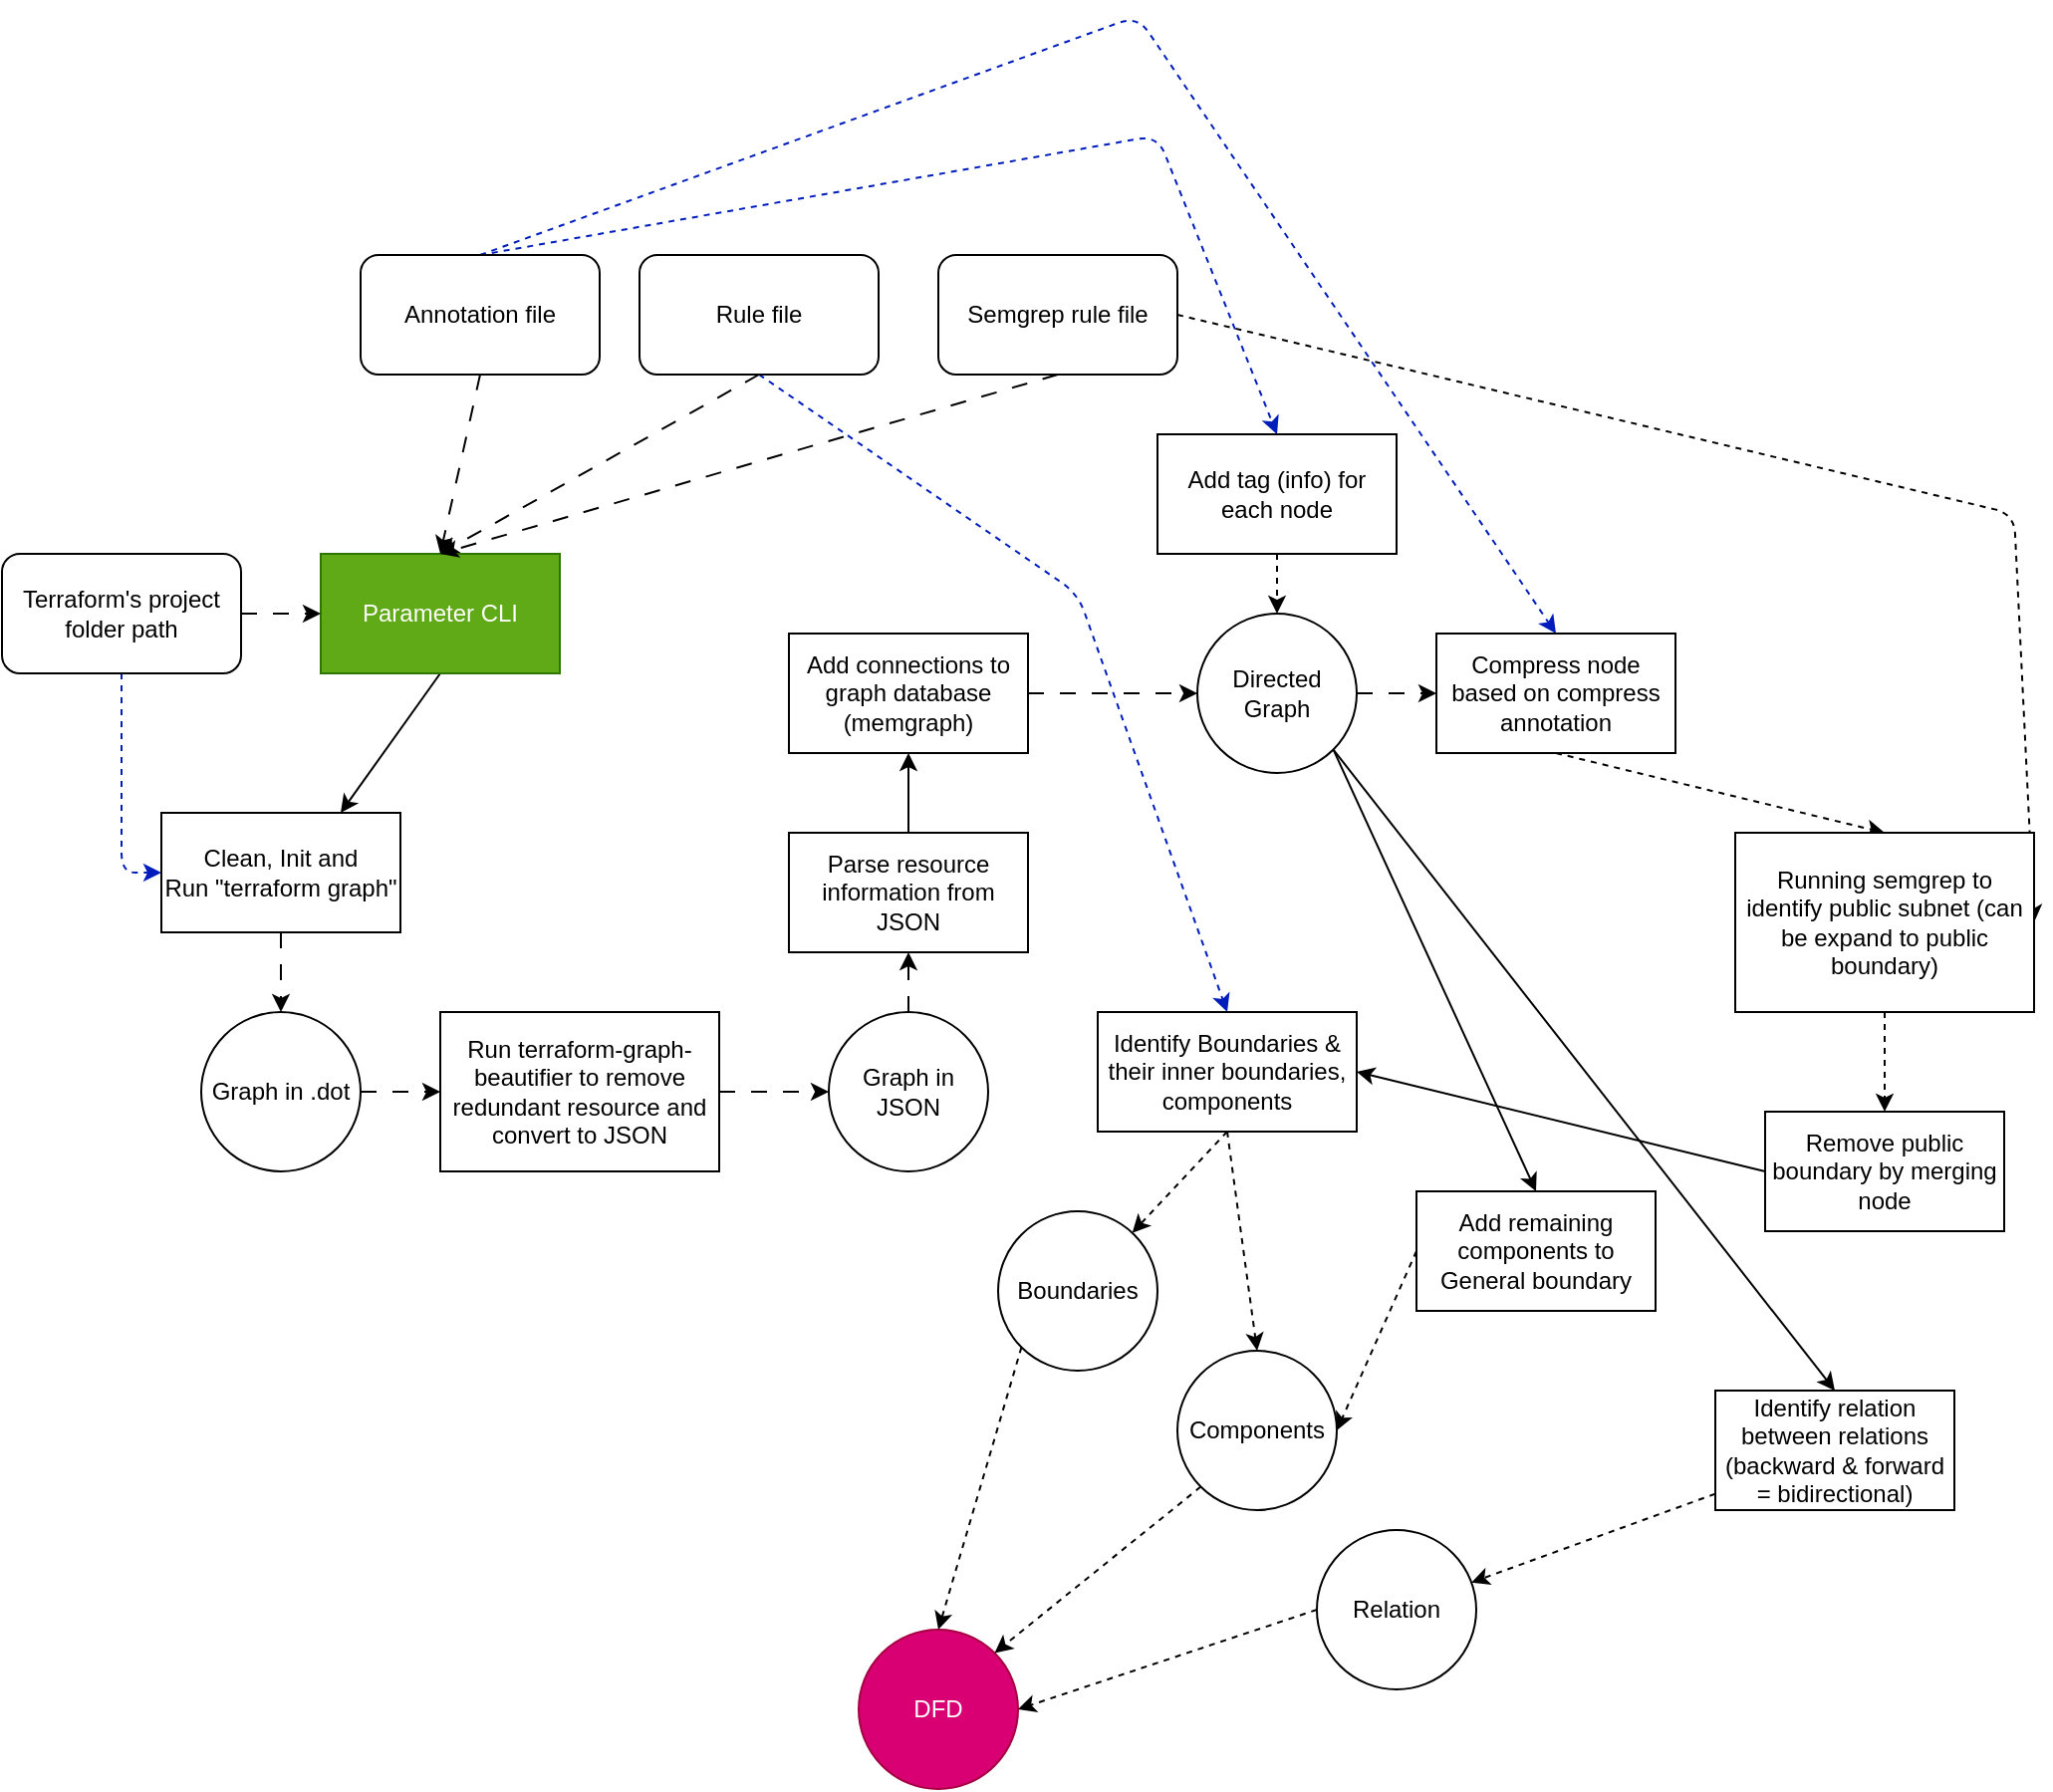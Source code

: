 <mxfile>
    <diagram id="f5EiywyE5cQTjzL0gHh_" name="Page-1">
        <mxGraphModel dx="1030" dy="1840" grid="1" gridSize="10" guides="1" tooltips="1" connect="1" arrows="1" fold="1" page="1" pageScale="1" pageWidth="850" pageHeight="1100" math="0" shadow="0">
            <root>
                <mxCell id="0"/>
                <mxCell id="1" parent="0"/>
                <mxCell id="7" style="edgeStyle=none;html=1;exitX=0.5;exitY=1;exitDx=0;exitDy=0;entryX=0.75;entryY=0;entryDx=0;entryDy=0;" parent="1" source="2" target="6" edge="1">
                    <mxGeometry relative="1" as="geometry"/>
                </mxCell>
                <mxCell id="2" value="Parameter CLI" style="rounded=0;whiteSpace=wrap;html=1;fillColor=#60a917;fontColor=#ffffff;strokeColor=#2D7600;" parent="1" vertex="1">
                    <mxGeometry x="170" y="150" width="120" height="60" as="geometry"/>
                </mxCell>
                <mxCell id="5" style="edgeStyle=none;html=1;exitX=1;exitY=0.5;exitDx=0;exitDy=0;entryX=0;entryY=0.5;entryDx=0;entryDy=0;dashed=1;dashPattern=8 8;" parent="1" source="4" target="2" edge="1">
                    <mxGeometry relative="1" as="geometry"/>
                </mxCell>
                <mxCell id="14" style="edgeStyle=none;html=1;exitX=0.5;exitY=1;exitDx=0;exitDy=0;entryX=0;entryY=0.5;entryDx=0;entryDy=0;dashed=1;fillColor=#0050ef;strokeColor=#001DBC;" parent="1" source="4" target="6" edge="1">
                    <mxGeometry relative="1" as="geometry">
                        <Array as="points">
                            <mxPoint x="70" y="310"/>
                        </Array>
                    </mxGeometry>
                </mxCell>
                <mxCell id="4" value="Terraform's project folder path" style="rounded=1;whiteSpace=wrap;html=1;" parent="1" vertex="1">
                    <mxGeometry x="10" y="150" width="120" height="60" as="geometry"/>
                </mxCell>
                <mxCell id="8" style="edgeStyle=none;html=1;exitX=0.5;exitY=1;exitDx=0;exitDy=0;dashed=1;dashPattern=8 8;" parent="1" source="6" target="9" edge="1">
                    <mxGeometry relative="1" as="geometry">
                        <mxPoint x="350" y="210" as="targetPoint"/>
                    </mxGeometry>
                </mxCell>
                <mxCell id="6" value="Clean, Init and&lt;br&gt;Run &quot;terraform graph&quot;" style="rounded=0;whiteSpace=wrap;html=1;" parent="1" vertex="1">
                    <mxGeometry x="90" y="280" width="120" height="60" as="geometry"/>
                </mxCell>
                <mxCell id="11" style="edgeStyle=none;html=1;exitX=1;exitY=0.5;exitDx=0;exitDy=0;entryX=0;entryY=0.5;entryDx=0;entryDy=0;dashed=1;dashPattern=8 8;" parent="1" source="9" target="10" edge="1">
                    <mxGeometry relative="1" as="geometry"/>
                </mxCell>
                <mxCell id="9" value="Graph in .dot" style="ellipse;whiteSpace=wrap;html=1;aspect=fixed;" parent="1" vertex="1">
                    <mxGeometry x="110" y="380" width="80" height="80" as="geometry"/>
                </mxCell>
                <mxCell id="12" style="edgeStyle=none;html=1;exitX=1;exitY=0.5;exitDx=0;exitDy=0;dashed=1;dashPattern=8 8;" parent="1" source="10" target="13" edge="1">
                    <mxGeometry relative="1" as="geometry">
                        <mxPoint x="620" y="310" as="targetPoint"/>
                    </mxGeometry>
                </mxCell>
                <mxCell id="10" value="Run terraform-graph-beautifier to remove redundant resource and convert to JSON" style="rounded=0;whiteSpace=wrap;html=1;" parent="1" vertex="1">
                    <mxGeometry x="230" y="380" width="140" height="80" as="geometry"/>
                </mxCell>
                <mxCell id="15" style="edgeStyle=none;html=1;dashed=1;dashPattern=8 8;exitX=0.5;exitY=0;exitDx=0;exitDy=0;" parent="1" source="13" target="16" edge="1">
                    <mxGeometry relative="1" as="geometry">
                        <mxPoint x="639.667" y="420" as="targetPoint"/>
                        <mxPoint x="640" y="280" as="sourcePoint"/>
                    </mxGeometry>
                </mxCell>
                <mxCell id="13" value="Graph in JSON" style="ellipse;whiteSpace=wrap;html=1;aspect=fixed;" parent="1" vertex="1">
                    <mxGeometry x="425" y="380" width="80" height="80" as="geometry"/>
                </mxCell>
                <mxCell id="17" style="edgeStyle=none;html=1;exitX=0.5;exitY=0;exitDx=0;exitDy=0;" parent="1" source="16" target="74" edge="1">
                    <mxGeometry relative="1" as="geometry">
                        <mxPoint x="530" y="430" as="targetPoint"/>
                    </mxGeometry>
                </mxCell>
                <mxCell id="16" value="Parse resource information from JSON" style="rounded=0;whiteSpace=wrap;html=1;" parent="1" vertex="1">
                    <mxGeometry x="404.997" y="290" width="120" height="60" as="geometry"/>
                </mxCell>
                <mxCell id="26" style="edgeStyle=none;html=1;exitX=0.5;exitY=1;exitDx=0;exitDy=0;entryX=0.5;entryY=0;entryDx=0;entryDy=0;dashed=1;dashPattern=8 8;" parent="1" source="25" target="2" edge="1">
                    <mxGeometry relative="1" as="geometry"/>
                </mxCell>
                <mxCell id="87" style="edgeStyle=none;html=1;exitX=0.5;exitY=0;exitDx=0;exitDy=0;entryX=0.5;entryY=0;entryDx=0;entryDy=0;dashed=1;fillColor=#0050ef;strokeColor=#001DBC;" parent="1" source="25" target="78" edge="1">
                    <mxGeometry relative="1" as="geometry">
                        <Array as="points">
                            <mxPoint x="580" y="-120"/>
                        </Array>
                    </mxGeometry>
                </mxCell>
                <mxCell id="89" style="edgeStyle=none;html=1;exitX=0.5;exitY=0;exitDx=0;exitDy=0;entryX=0.5;entryY=0;entryDx=0;entryDy=0;dashed=1;fillColor=#0050ef;strokeColor=#001DBC;" parent="1" source="25" target="79" edge="1">
                    <mxGeometry relative="1" as="geometry">
                        <Array as="points">
                            <mxPoint x="590" y="-60"/>
                        </Array>
                    </mxGeometry>
                </mxCell>
                <mxCell id="25" value="Annotation file" style="rounded=1;whiteSpace=wrap;html=1;" parent="1" vertex="1">
                    <mxGeometry x="190" width="120" height="60" as="geometry"/>
                </mxCell>
                <mxCell id="72" style="edgeStyle=none;html=1;exitX=0.5;exitY=1;exitDx=0;exitDy=0;entryX=0.5;entryY=0;entryDx=0;entryDy=0;dashed=1;dashPattern=8 8;" parent="1" source="70" target="2" edge="1">
                    <mxGeometry relative="1" as="geometry"/>
                </mxCell>
                <mxCell id="92" style="edgeStyle=none;html=1;exitX=0.5;exitY=1;exitDx=0;exitDy=0;entryX=0.5;entryY=0;entryDx=0;entryDy=0;dashed=1;fillColor=#0050ef;strokeColor=#001DBC;" parent="1" source="70" target="82" edge="1">
                    <mxGeometry relative="1" as="geometry">
                        <Array as="points">
                            <mxPoint x="550" y="170"/>
                        </Array>
                    </mxGeometry>
                </mxCell>
                <mxCell id="70" value="Rule file" style="rounded=1;whiteSpace=wrap;html=1;" parent="1" vertex="1">
                    <mxGeometry x="330" width="120" height="60" as="geometry"/>
                </mxCell>
                <mxCell id="73" style="edgeStyle=none;html=1;exitX=0.5;exitY=1;exitDx=0;exitDy=0;entryX=0.5;entryY=0;entryDx=0;entryDy=0;dashed=1;dashPattern=8 8;" parent="1" source="71" target="2" edge="1">
                    <mxGeometry relative="1" as="geometry"/>
                </mxCell>
                <mxCell id="93" style="edgeStyle=none;html=1;exitX=1;exitY=0.5;exitDx=0;exitDy=0;entryX=1;entryY=0.5;entryDx=0;entryDy=0;dashed=1;" parent="1" source="71" target="80" edge="1">
                    <mxGeometry relative="1" as="geometry">
                        <Array as="points">
                            <mxPoint x="1020" y="130"/>
                        </Array>
                    </mxGeometry>
                </mxCell>
                <mxCell id="71" value="Semgrep rule file" style="rounded=1;whiteSpace=wrap;html=1;" parent="1" vertex="1">
                    <mxGeometry x="480" width="120" height="60" as="geometry"/>
                </mxCell>
                <mxCell id="75" style="edgeStyle=none;html=1;exitX=1;exitY=0.5;exitDx=0;exitDy=0;dashed=1;dashPattern=8 8;" parent="1" source="74" target="76" edge="1">
                    <mxGeometry relative="1" as="geometry">
                        <mxPoint x="250" y="430" as="targetPoint"/>
                    </mxGeometry>
                </mxCell>
                <mxCell id="74" value="Add connections to graph database (memgraph)" style="rounded=0;whiteSpace=wrap;html=1;" parent="1" vertex="1">
                    <mxGeometry x="405" y="190" width="120" height="60" as="geometry"/>
                </mxCell>
                <mxCell id="77" style="edgeStyle=none;html=1;exitX=1;exitY=0.5;exitDx=0;exitDy=0;dashed=1;dashPattern=8 8;" parent="1" source="76" target="78" edge="1">
                    <mxGeometry relative="1" as="geometry">
                        <mxPoint x="250.333" y="530" as="targetPoint"/>
                    </mxGeometry>
                </mxCell>
                <mxCell id="106" style="edgeStyle=none;html=1;exitX=1;exitY=1;exitDx=0;exitDy=0;entryX=0.5;entryY=0;entryDx=0;entryDy=0;" edge="1" parent="1" source="76" target="85">
                    <mxGeometry relative="1" as="geometry"/>
                </mxCell>
                <mxCell id="108" style="edgeStyle=none;html=1;exitX=1;exitY=1;exitDx=0;exitDy=0;entryX=0.5;entryY=0;entryDx=0;entryDy=0;" edge="1" parent="1" source="76" target="84">
                    <mxGeometry relative="1" as="geometry"/>
                </mxCell>
                <mxCell id="76" value="Directed&lt;br&gt;Graph" style="ellipse;whiteSpace=wrap;html=1;aspect=fixed;" parent="1" vertex="1">
                    <mxGeometry x="610" y="180" width="80" height="80" as="geometry"/>
                </mxCell>
                <mxCell id="90" style="edgeStyle=none;html=1;exitX=0.5;exitY=1;exitDx=0;exitDy=0;entryX=0.5;entryY=0;entryDx=0;entryDy=0;dashed=1;" parent="1" source="78" target="80" edge="1">
                    <mxGeometry relative="1" as="geometry"/>
                </mxCell>
                <mxCell id="78" value="Compress node based on compress annotation" style="rounded=0;whiteSpace=wrap;html=1;" parent="1" vertex="1">
                    <mxGeometry x="730.003" y="190" width="120" height="60" as="geometry"/>
                </mxCell>
                <mxCell id="88" style="edgeStyle=none;html=1;exitX=0.5;exitY=1;exitDx=0;exitDy=0;entryX=0.5;entryY=0;entryDx=0;entryDy=0;dashed=1;" parent="1" source="79" target="76" edge="1">
                    <mxGeometry relative="1" as="geometry"/>
                </mxCell>
                <mxCell id="79" value="Add tag (info) for each node" style="rounded=0;whiteSpace=wrap;html=1;" parent="1" vertex="1">
                    <mxGeometry x="590" y="90" width="120" height="60" as="geometry"/>
                </mxCell>
                <mxCell id="91" style="edgeStyle=none;html=1;exitX=0.5;exitY=1;exitDx=0;exitDy=0;entryX=0.5;entryY=0;entryDx=0;entryDy=0;dashed=1;" parent="1" source="80" target="81" edge="1">
                    <mxGeometry relative="1" as="geometry"/>
                </mxCell>
                <mxCell id="80" value="Running semgrep to identify public subnet (can be expand to public boundary)" style="rounded=0;whiteSpace=wrap;html=1;" parent="1" vertex="1">
                    <mxGeometry x="880" y="290" width="150" height="90" as="geometry"/>
                </mxCell>
                <mxCell id="105" style="edgeStyle=none;html=1;exitX=0;exitY=0.5;exitDx=0;exitDy=0;entryX=1;entryY=0.5;entryDx=0;entryDy=0;" edge="1" parent="1" source="81" target="82">
                    <mxGeometry relative="1" as="geometry"/>
                </mxCell>
                <mxCell id="81" value="Remove public boundary by merging node" style="rounded=0;whiteSpace=wrap;html=1;" parent="1" vertex="1">
                    <mxGeometry x="895" y="430" width="120" height="60" as="geometry"/>
                </mxCell>
                <mxCell id="94" style="edgeStyle=none;html=1;exitX=0.5;exitY=1;exitDx=0;exitDy=0;dashed=1;" parent="1" source="82" target="95" edge="1">
                    <mxGeometry relative="1" as="geometry">
                        <mxPoint x="630" y="480" as="targetPoint"/>
                    </mxGeometry>
                </mxCell>
                <mxCell id="99" style="edgeStyle=none;html=1;exitX=0.5;exitY=1;exitDx=0;exitDy=0;entryX=0.5;entryY=0;entryDx=0;entryDy=0;dashed=1;" parent="1" source="82" target="96" edge="1">
                    <mxGeometry relative="1" as="geometry"/>
                </mxCell>
                <mxCell id="82" value="Identify Boundaries &amp;amp; their inner boundaries, components" style="rounded=0;whiteSpace=wrap;html=1;" parent="1" vertex="1">
                    <mxGeometry x="560" y="380" width="130" height="60" as="geometry"/>
                </mxCell>
                <mxCell id="97" style="edgeStyle=none;html=1;exitX=0;exitY=0.5;exitDx=0;exitDy=0;entryX=1;entryY=0.5;entryDx=0;entryDy=0;dashed=1;" parent="1" source="84" target="96" edge="1">
                    <mxGeometry relative="1" as="geometry"/>
                </mxCell>
                <mxCell id="84" value="Add remaining components to General boundary" style="rounded=0;whiteSpace=wrap;html=1;" parent="1" vertex="1">
                    <mxGeometry x="720" y="470" width="120" height="60" as="geometry"/>
                </mxCell>
                <mxCell id="100" style="edgeStyle=none;html=1;dashed=1;" parent="1" source="85" target="101" edge="1">
                    <mxGeometry relative="1" as="geometry">
                        <mxPoint x="710" y="680" as="targetPoint"/>
                    </mxGeometry>
                </mxCell>
                <mxCell id="85" value="Identify relation between relations (backward &amp;amp; forward = bidirectional)" style="rounded=0;whiteSpace=wrap;html=1;" parent="1" vertex="1">
                    <mxGeometry x="870" y="570" width="120" height="60" as="geometry"/>
                </mxCell>
                <mxCell id="86" value="DFD" style="ellipse;whiteSpace=wrap;html=1;aspect=fixed;fillColor=#d80073;fontColor=#ffffff;strokeColor=#A50040;" parent="1" vertex="1">
                    <mxGeometry x="440" y="690" width="80" height="80" as="geometry"/>
                </mxCell>
                <mxCell id="102" style="edgeStyle=none;html=1;exitX=0;exitY=1;exitDx=0;exitDy=0;entryX=0.5;entryY=0;entryDx=0;entryDy=0;dashed=1;" parent="1" source="95" target="86" edge="1">
                    <mxGeometry relative="1" as="geometry"/>
                </mxCell>
                <mxCell id="95" value="Boundaries" style="ellipse;whiteSpace=wrap;html=1;aspect=fixed;" parent="1" vertex="1">
                    <mxGeometry x="510" y="480" width="80" height="80" as="geometry"/>
                </mxCell>
                <mxCell id="103" style="edgeStyle=none;html=1;exitX=0;exitY=1;exitDx=0;exitDy=0;entryX=1;entryY=0;entryDx=0;entryDy=0;dashed=1;" parent="1" source="96" target="86" edge="1">
                    <mxGeometry relative="1" as="geometry"/>
                </mxCell>
                <mxCell id="96" value="Components" style="ellipse;whiteSpace=wrap;html=1;aspect=fixed;" parent="1" vertex="1">
                    <mxGeometry x="600" y="550" width="80" height="80" as="geometry"/>
                </mxCell>
                <mxCell id="104" style="edgeStyle=none;html=1;exitX=0;exitY=0.5;exitDx=0;exitDy=0;entryX=1;entryY=0.5;entryDx=0;entryDy=0;dashed=1;" parent="1" source="101" target="86" edge="1">
                    <mxGeometry relative="1" as="geometry"/>
                </mxCell>
                <mxCell id="101" value="Relation" style="ellipse;whiteSpace=wrap;html=1;aspect=fixed;" parent="1" vertex="1">
                    <mxGeometry x="670" y="640" width="80" height="80" as="geometry"/>
                </mxCell>
            </root>
        </mxGraphModel>
    </diagram>
</mxfile>
